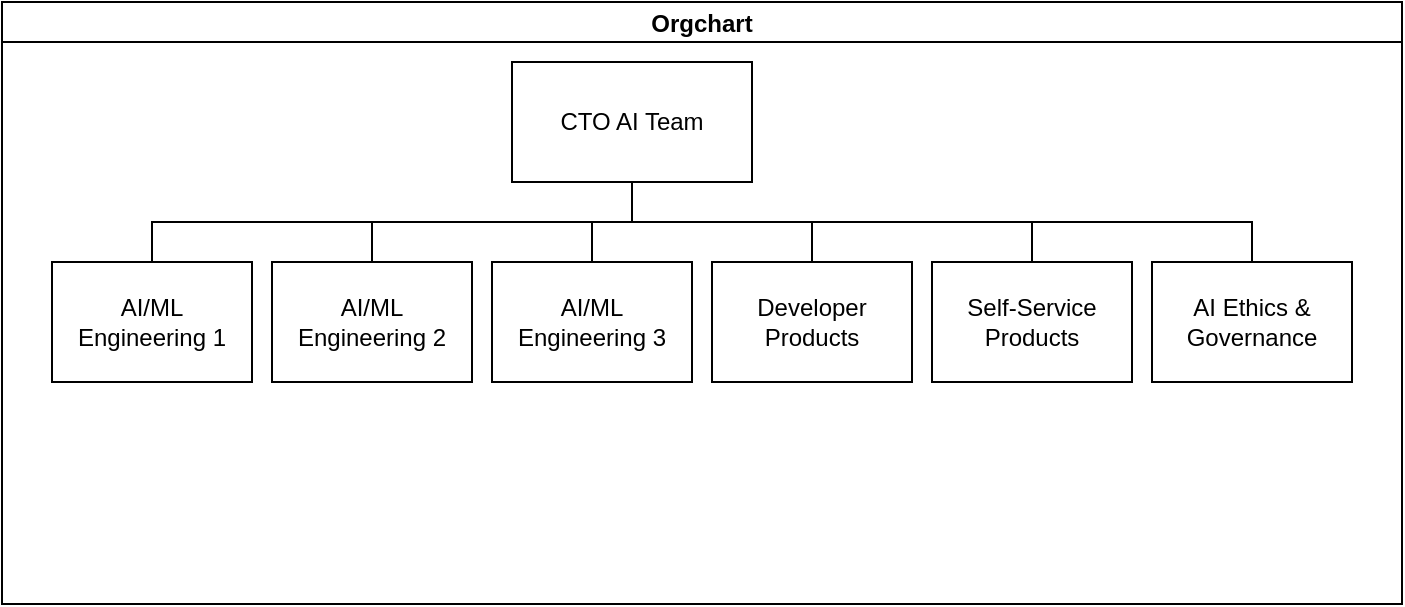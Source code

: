 <mxfile version="20.4.0" type="github">
  <diagram id="HSCq1JUMP35jCvXZXGZu" name="Page-1">
    <mxGraphModel dx="1113" dy="759" grid="1" gridSize="10" guides="1" tooltips="1" connect="1" arrows="1" fold="1" page="1" pageScale="1" pageWidth="827" pageHeight="1169" math="0" shadow="0">
      <root>
        <mxCell id="0" />
        <mxCell id="1" parent="0" />
        <mxCell id="HmV6HnRGmNYSmnqjmHi1-1" value="Orgchart" style="swimlane;startSize=20;horizontal=1;containerType=tree;newEdgeStyle={&quot;edgeStyle&quot;:&quot;elbowEdgeStyle&quot;,&quot;startArrow&quot;:&quot;none&quot;,&quot;endArrow&quot;:&quot;none&quot;};" vertex="1" parent="1">
          <mxGeometry x="80" y="80" width="700" height="301" as="geometry">
            <mxRectangle x="170" y="89" width="90" height="30" as="alternateBounds" />
          </mxGeometry>
        </mxCell>
        <mxCell id="HmV6HnRGmNYSmnqjmHi1-5" value="AI/ML Engineering 3" style="whiteSpace=wrap;html=1;align=center;verticalAlign=middle;treeFolding=1;treeMoving=1;newEdgeStyle={&quot;edgeStyle&quot;:&quot;elbowEdgeStyle&quot;,&quot;startArrow&quot;:&quot;none&quot;,&quot;endArrow&quot;:&quot;none&quot;};" vertex="1" parent="HmV6HnRGmNYSmnqjmHi1-1">
          <mxGeometry x="245" y="130" width="100" height="60" as="geometry" />
        </mxCell>
        <mxCell id="HmV6HnRGmNYSmnqjmHi1-6" value="Self-Service Products" style="whiteSpace=wrap;html=1;align=center;verticalAlign=middle;treeFolding=1;treeMoving=1;newEdgeStyle={&quot;edgeStyle&quot;:&quot;elbowEdgeStyle&quot;,&quot;startArrow&quot;:&quot;none&quot;,&quot;endArrow&quot;:&quot;none&quot;};" vertex="1" parent="HmV6HnRGmNYSmnqjmHi1-1">
          <mxGeometry x="465" y="130" width="100" height="60" as="geometry" />
        </mxCell>
        <mxCell id="HmV6HnRGmNYSmnqjmHi1-28" value="AI Ethics &amp;amp; Governance" style="whiteSpace=wrap;html=1;align=center;verticalAlign=middle;treeFolding=1;treeMoving=1;newEdgeStyle={&quot;edgeStyle&quot;:&quot;elbowEdgeStyle&quot;,&quot;startArrow&quot;:&quot;none&quot;,&quot;endArrow&quot;:&quot;none&quot;};" vertex="1" parent="HmV6HnRGmNYSmnqjmHi1-1">
          <mxGeometry x="575" y="130" width="100" height="60" as="geometry" />
        </mxCell>
        <mxCell id="HmV6HnRGmNYSmnqjmHi1-43" value="AI/ML Engineering 2" style="whiteSpace=wrap;html=1;align=center;verticalAlign=middle;treeFolding=1;treeMoving=1;newEdgeStyle={&quot;edgeStyle&quot;:&quot;elbowEdgeStyle&quot;,&quot;startArrow&quot;:&quot;none&quot;,&quot;endArrow&quot;:&quot;none&quot;};" vertex="1" parent="HmV6HnRGmNYSmnqjmHi1-1">
          <mxGeometry x="135" y="130" width="100" height="60" as="geometry" />
        </mxCell>
        <mxCell id="HmV6HnRGmNYSmnqjmHi1-53" value="Developer Products" style="whiteSpace=wrap;html=1;align=center;verticalAlign=middle;treeFolding=1;treeMoving=1;newEdgeStyle={&quot;edgeStyle&quot;:&quot;elbowEdgeStyle&quot;,&quot;startArrow&quot;:&quot;none&quot;,&quot;endArrow&quot;:&quot;none&quot;};" vertex="1" parent="HmV6HnRGmNYSmnqjmHi1-1">
          <mxGeometry x="355" y="130" width="100" height="60" as="geometry" />
        </mxCell>
        <UserObject label="CTO AI Team" treeRoot="1" id="HmV6HnRGmNYSmnqjmHi1-4">
          <mxCell style="whiteSpace=wrap;html=1;align=center;treeFolding=1;treeMoving=1;newEdgeStyle={&quot;edgeStyle&quot;:&quot;elbowEdgeStyle&quot;,&quot;startArrow&quot;:&quot;none&quot;,&quot;endArrow&quot;:&quot;none&quot;};" vertex="1" parent="HmV6HnRGmNYSmnqjmHi1-1">
            <mxGeometry x="255" y="30" width="120" height="60" as="geometry" />
          </mxCell>
        </UserObject>
        <mxCell id="HmV6HnRGmNYSmnqjmHi1-2" value="" style="edgeStyle=elbowEdgeStyle;elbow=vertical;startArrow=none;endArrow=none;rounded=0;" edge="1" parent="HmV6HnRGmNYSmnqjmHi1-1" source="HmV6HnRGmNYSmnqjmHi1-4" target="HmV6HnRGmNYSmnqjmHi1-5">
          <mxGeometry relative="1" as="geometry" />
        </mxCell>
        <mxCell id="HmV6HnRGmNYSmnqjmHi1-3" value="" style="edgeStyle=elbowEdgeStyle;elbow=vertical;startArrow=none;endArrow=none;rounded=0;" edge="1" parent="HmV6HnRGmNYSmnqjmHi1-1" source="HmV6HnRGmNYSmnqjmHi1-4" target="HmV6HnRGmNYSmnqjmHi1-6">
          <mxGeometry relative="1" as="geometry" />
        </mxCell>
        <mxCell id="HmV6HnRGmNYSmnqjmHi1-27" value="" style="edgeStyle=elbowEdgeStyle;elbow=vertical;startArrow=none;endArrow=none;rounded=0;" edge="1" target="HmV6HnRGmNYSmnqjmHi1-28" source="HmV6HnRGmNYSmnqjmHi1-4" parent="HmV6HnRGmNYSmnqjmHi1-1">
          <mxGeometry relative="1" as="geometry">
            <mxPoint x="615" y="170" as="sourcePoint" />
          </mxGeometry>
        </mxCell>
        <mxCell id="HmV6HnRGmNYSmnqjmHi1-42" value="" style="edgeStyle=elbowEdgeStyle;elbow=vertical;startArrow=none;endArrow=none;rounded=0;" edge="1" target="HmV6HnRGmNYSmnqjmHi1-43" source="HmV6HnRGmNYSmnqjmHi1-4" parent="HmV6HnRGmNYSmnqjmHi1-1">
          <mxGeometry relative="1" as="geometry">
            <mxPoint x="615" y="179" as="sourcePoint" />
          </mxGeometry>
        </mxCell>
        <mxCell id="HmV6HnRGmNYSmnqjmHi1-52" value="" style="edgeStyle=elbowEdgeStyle;elbow=vertical;startArrow=none;endArrow=none;rounded=0;" edge="1" target="HmV6HnRGmNYSmnqjmHi1-53" source="HmV6HnRGmNYSmnqjmHi1-4" parent="HmV6HnRGmNYSmnqjmHi1-1">
          <mxGeometry relative="1" as="geometry">
            <mxPoint x="675" y="170" as="sourcePoint" />
          </mxGeometry>
        </mxCell>
        <mxCell id="HmV6HnRGmNYSmnqjmHi1-54" value="" style="edgeStyle=elbowEdgeStyle;elbow=vertical;startArrow=none;endArrow=none;rounded=0;" edge="1" target="HmV6HnRGmNYSmnqjmHi1-55" source="HmV6HnRGmNYSmnqjmHi1-4" parent="HmV6HnRGmNYSmnqjmHi1-1">
          <mxGeometry relative="1" as="geometry">
            <mxPoint x="395" y="170" as="sourcePoint" />
          </mxGeometry>
        </mxCell>
        <mxCell id="HmV6HnRGmNYSmnqjmHi1-55" value="AI/ML Engineering 1" style="whiteSpace=wrap;html=1;align=center;verticalAlign=middle;treeFolding=1;treeMoving=1;newEdgeStyle={&quot;edgeStyle&quot;:&quot;elbowEdgeStyle&quot;,&quot;startArrow&quot;:&quot;none&quot;,&quot;endArrow&quot;:&quot;none&quot;};" vertex="1" parent="HmV6HnRGmNYSmnqjmHi1-1">
          <mxGeometry x="25" y="130" width="100" height="60" as="geometry" />
        </mxCell>
      </root>
    </mxGraphModel>
  </diagram>
</mxfile>
